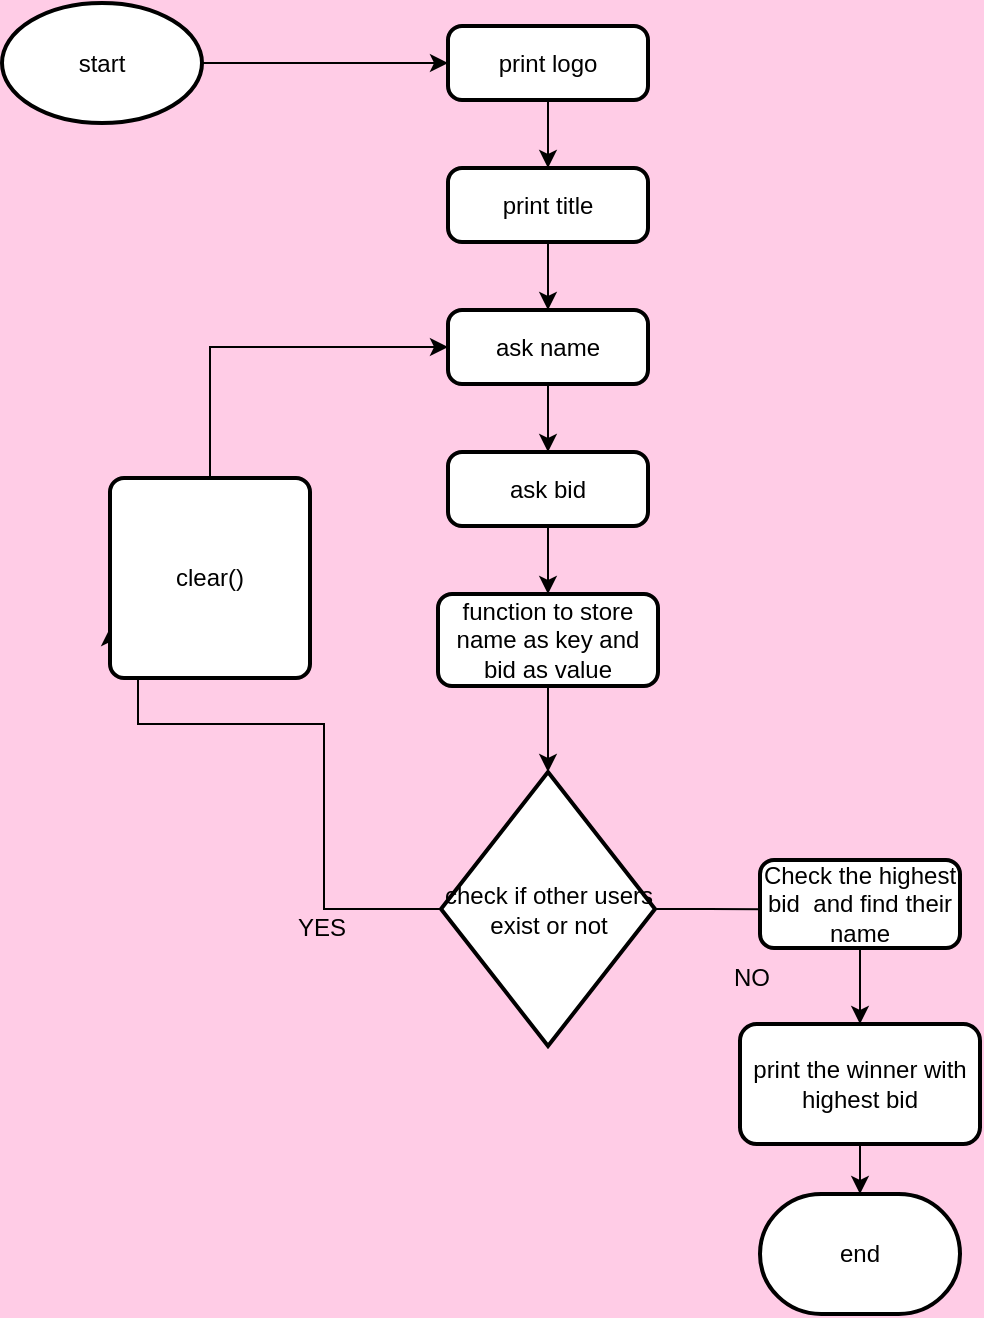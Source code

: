 <mxfile version="14.0.1" type="github"><diagram id="rmrLH3hnn6aPPbffWedg" name="Page-1"><mxGraphModel dx="782" dy="469" grid="0" gridSize="10" guides="1" tooltips="1" connect="1" arrows="1" fold="1" page="1" pageScale="1" pageWidth="850" pageHeight="1100" background="#FFCCE6" math="0" shadow="0"><root><mxCell id="0"/><mxCell id="1" parent="0"/><mxCell id="NearVmaVAkOuu3zHncqL-5" value="" style="edgeStyle=orthogonalEdgeStyle;rounded=0;orthogonalLoop=1;jettySize=auto;html=1;" edge="1" parent="1" source="NearVmaVAkOuu3zHncqL-1" target="NearVmaVAkOuu3zHncqL-4"><mxGeometry relative="1" as="geometry"/></mxCell><mxCell id="NearVmaVAkOuu3zHncqL-1" value="print logo" style="rounded=1;whiteSpace=wrap;html=1;absoluteArcSize=1;arcSize=14;strokeWidth=2;" vertex="1" parent="1"><mxGeometry x="357" y="59" width="100" height="37" as="geometry"/></mxCell><mxCell id="NearVmaVAkOuu3zHncqL-36" style="edgeStyle=orthogonalEdgeStyle;rounded=0;orthogonalLoop=1;jettySize=auto;html=1;exitX=1;exitY=0.5;exitDx=0;exitDy=0;exitPerimeter=0;" edge="1" parent="1" source="NearVmaVAkOuu3zHncqL-2" target="NearVmaVAkOuu3zHncqL-1"><mxGeometry relative="1" as="geometry"/></mxCell><mxCell id="NearVmaVAkOuu3zHncqL-2" value="start" style="strokeWidth=2;html=1;shape=mxgraph.flowchart.start_1;whiteSpace=wrap;" vertex="1" parent="1"><mxGeometry x="134" y="47.5" width="100" height="60" as="geometry"/></mxCell><mxCell id="NearVmaVAkOuu3zHncqL-3" value="end" style="strokeWidth=2;html=1;shape=mxgraph.flowchart.terminator;whiteSpace=wrap;" vertex="1" parent="1"><mxGeometry x="513" y="643" width="100" height="60" as="geometry"/></mxCell><mxCell id="NearVmaVAkOuu3zHncqL-7" value="" style="edgeStyle=orthogonalEdgeStyle;rounded=0;orthogonalLoop=1;jettySize=auto;html=1;" edge="1" parent="1" source="NearVmaVAkOuu3zHncqL-4" target="NearVmaVAkOuu3zHncqL-6"><mxGeometry relative="1" as="geometry"/></mxCell><mxCell id="NearVmaVAkOuu3zHncqL-4" value="print title" style="rounded=1;whiteSpace=wrap;html=1;absoluteArcSize=1;arcSize=14;strokeWidth=2;" vertex="1" parent="1"><mxGeometry x="357" y="130" width="100" height="37" as="geometry"/></mxCell><mxCell id="NearVmaVAkOuu3zHncqL-9" value="" style="edgeStyle=orthogonalEdgeStyle;rounded=0;orthogonalLoop=1;jettySize=auto;html=1;" edge="1" parent="1" source="NearVmaVAkOuu3zHncqL-6" target="NearVmaVAkOuu3zHncqL-8"><mxGeometry relative="1" as="geometry"/></mxCell><mxCell id="NearVmaVAkOuu3zHncqL-6" value="ask name" style="rounded=1;whiteSpace=wrap;html=1;absoluteArcSize=1;arcSize=14;strokeWidth=2;" vertex="1" parent="1"><mxGeometry x="357" y="201" width="100" height="37" as="geometry"/></mxCell><mxCell id="NearVmaVAkOuu3zHncqL-12" value="" style="edgeStyle=orthogonalEdgeStyle;rounded=0;orthogonalLoop=1;jettySize=auto;html=1;" edge="1" parent="1" source="NearVmaVAkOuu3zHncqL-8" target="NearVmaVAkOuu3zHncqL-11"><mxGeometry relative="1" as="geometry"/></mxCell><mxCell id="NearVmaVAkOuu3zHncqL-8" value="ask bid" style="rounded=1;whiteSpace=wrap;html=1;absoluteArcSize=1;arcSize=14;strokeWidth=2;" vertex="1" parent="1"><mxGeometry x="357" y="272" width="100" height="37" as="geometry"/></mxCell><mxCell id="NearVmaVAkOuu3zHncqL-16" style="edgeStyle=orthogonalEdgeStyle;rounded=0;orthogonalLoop=1;jettySize=auto;html=1;exitX=0.5;exitY=1;exitDx=0;exitDy=0;" edge="1" parent="1" source="NearVmaVAkOuu3zHncqL-11" target="NearVmaVAkOuu3zHncqL-15"><mxGeometry relative="1" as="geometry"/></mxCell><mxCell id="NearVmaVAkOuu3zHncqL-11" value="function to store name as key and bid as value" style="rounded=1;whiteSpace=wrap;html=1;absoluteArcSize=1;arcSize=14;strokeWidth=2;" vertex="1" parent="1"><mxGeometry x="352" y="343" width="110" height="46" as="geometry"/></mxCell><mxCell id="NearVmaVAkOuu3zHncqL-27" style="edgeStyle=orthogonalEdgeStyle;rounded=0;orthogonalLoop=1;jettySize=auto;html=1;exitX=1;exitY=0.5;exitDx=0;exitDy=0;exitPerimeter=0;entryX=0.083;entryY=0.56;entryDx=0;entryDy=0;entryPerimeter=0;" edge="1" parent="1" source="NearVmaVAkOuu3zHncqL-15" target="NearVmaVAkOuu3zHncqL-26"><mxGeometry relative="1" as="geometry"/></mxCell><mxCell id="NearVmaVAkOuu3zHncqL-31" style="edgeStyle=orthogonalEdgeStyle;rounded=0;orthogonalLoop=1;jettySize=auto;html=1;exitX=0;exitY=0.5;exitDx=0;exitDy=0;exitPerimeter=0;entryX=0;entryY=0.75;entryDx=0;entryDy=0;" edge="1" parent="1" source="NearVmaVAkOuu3zHncqL-15" target="NearVmaVAkOuu3zHncqL-30"><mxGeometry relative="1" as="geometry"><mxPoint x="123.333" y="408" as="targetPoint"/><Array as="points"><mxPoint x="295" y="501"/><mxPoint x="295" y="408"/><mxPoint x="202" y="408"/><mxPoint x="202" y="374"/></Array></mxGeometry></mxCell><mxCell id="NearVmaVAkOuu3zHncqL-15" value="check if other users exist or not" style="strokeWidth=2;html=1;shape=mxgraph.flowchart.decision;whiteSpace=wrap;" vertex="1" parent="1"><mxGeometry x="353.5" y="432" width="107" height="137" as="geometry"/></mxCell><mxCell id="NearVmaVAkOuu3zHncqL-19" value="YES" style="text;html=1;strokeColor=none;fillColor=none;align=center;verticalAlign=middle;whiteSpace=wrap;rounded=0;" vertex="1" parent="1"><mxGeometry x="274" y="500" width="40" height="20" as="geometry"/></mxCell><mxCell id="NearVmaVAkOuu3zHncqL-34" value="" style="edgeStyle=orthogonalEdgeStyle;rounded=0;orthogonalLoop=1;jettySize=auto;html=1;" edge="1" parent="1" source="NearVmaVAkOuu3zHncqL-26" target="NearVmaVAkOuu3zHncqL-33"><mxGeometry relative="1" as="geometry"/></mxCell><mxCell id="NearVmaVAkOuu3zHncqL-26" value="Check the highest bid&amp;nbsp; and find their name" style="rounded=1;whiteSpace=wrap;html=1;absoluteArcSize=1;arcSize=14;strokeWidth=2;" vertex="1" parent="1"><mxGeometry x="513" y="476" width="100" height="44" as="geometry"/></mxCell><mxCell id="NearVmaVAkOuu3zHncqL-28" value="NO" style="text;html=1;strokeColor=none;fillColor=none;align=center;verticalAlign=middle;whiteSpace=wrap;rounded=0;" vertex="1" parent="1"><mxGeometry x="489" y="525" width="40" height="20" as="geometry"/></mxCell><mxCell id="NearVmaVAkOuu3zHncqL-32" style="edgeStyle=orthogonalEdgeStyle;rounded=0;orthogonalLoop=1;jettySize=auto;html=1;exitX=0.5;exitY=0;exitDx=0;exitDy=0;entryX=0;entryY=0.5;entryDx=0;entryDy=0;" edge="1" parent="1" source="NearVmaVAkOuu3zHncqL-30" target="NearVmaVAkOuu3zHncqL-6"><mxGeometry relative="1" as="geometry"/></mxCell><mxCell id="NearVmaVAkOuu3zHncqL-30" value="clear()" style="rounded=1;whiteSpace=wrap;html=1;absoluteArcSize=1;arcSize=14;strokeWidth=2;" vertex="1" parent="1"><mxGeometry x="188" y="285" width="100" height="100" as="geometry"/></mxCell><mxCell id="NearVmaVAkOuu3zHncqL-35" style="edgeStyle=orthogonalEdgeStyle;rounded=0;orthogonalLoop=1;jettySize=auto;html=1;exitX=0.5;exitY=1;exitDx=0;exitDy=0;entryX=0.5;entryY=0;entryDx=0;entryDy=0;entryPerimeter=0;" edge="1" parent="1" source="NearVmaVAkOuu3zHncqL-33" target="NearVmaVAkOuu3zHncqL-3"><mxGeometry relative="1" as="geometry"/></mxCell><mxCell id="NearVmaVAkOuu3zHncqL-33" value="print the winner with highest bid" style="whiteSpace=wrap;html=1;rounded=1;strokeWidth=2;arcSize=14;" vertex="1" parent="1"><mxGeometry x="503" y="558" width="120" height="60" as="geometry"/></mxCell></root></mxGraphModel></diagram></mxfile>